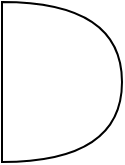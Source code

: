 <mxfile version="24.2.5" type="github">
  <diagram name="Page-1" id="In85jW52RPiKe74jdPwK">
    <mxGraphModel dx="685" dy="786" grid="1" gridSize="10" guides="1" tooltips="1" connect="1" arrows="1" fold="1" page="1" pageScale="1" pageWidth="850" pageHeight="1100" math="0" shadow="0">
      <root>
        <mxCell id="0" />
        <mxCell id="1" parent="0" />
        <mxCell id="Evjc7r1YxapPS2aua9tE-1" value="" style="shape=or;whiteSpace=wrap;html=1;" vertex="1" parent="1">
          <mxGeometry x="190" y="190" width="60" height="80" as="geometry" />
        </mxCell>
      </root>
    </mxGraphModel>
  </diagram>
</mxfile>
